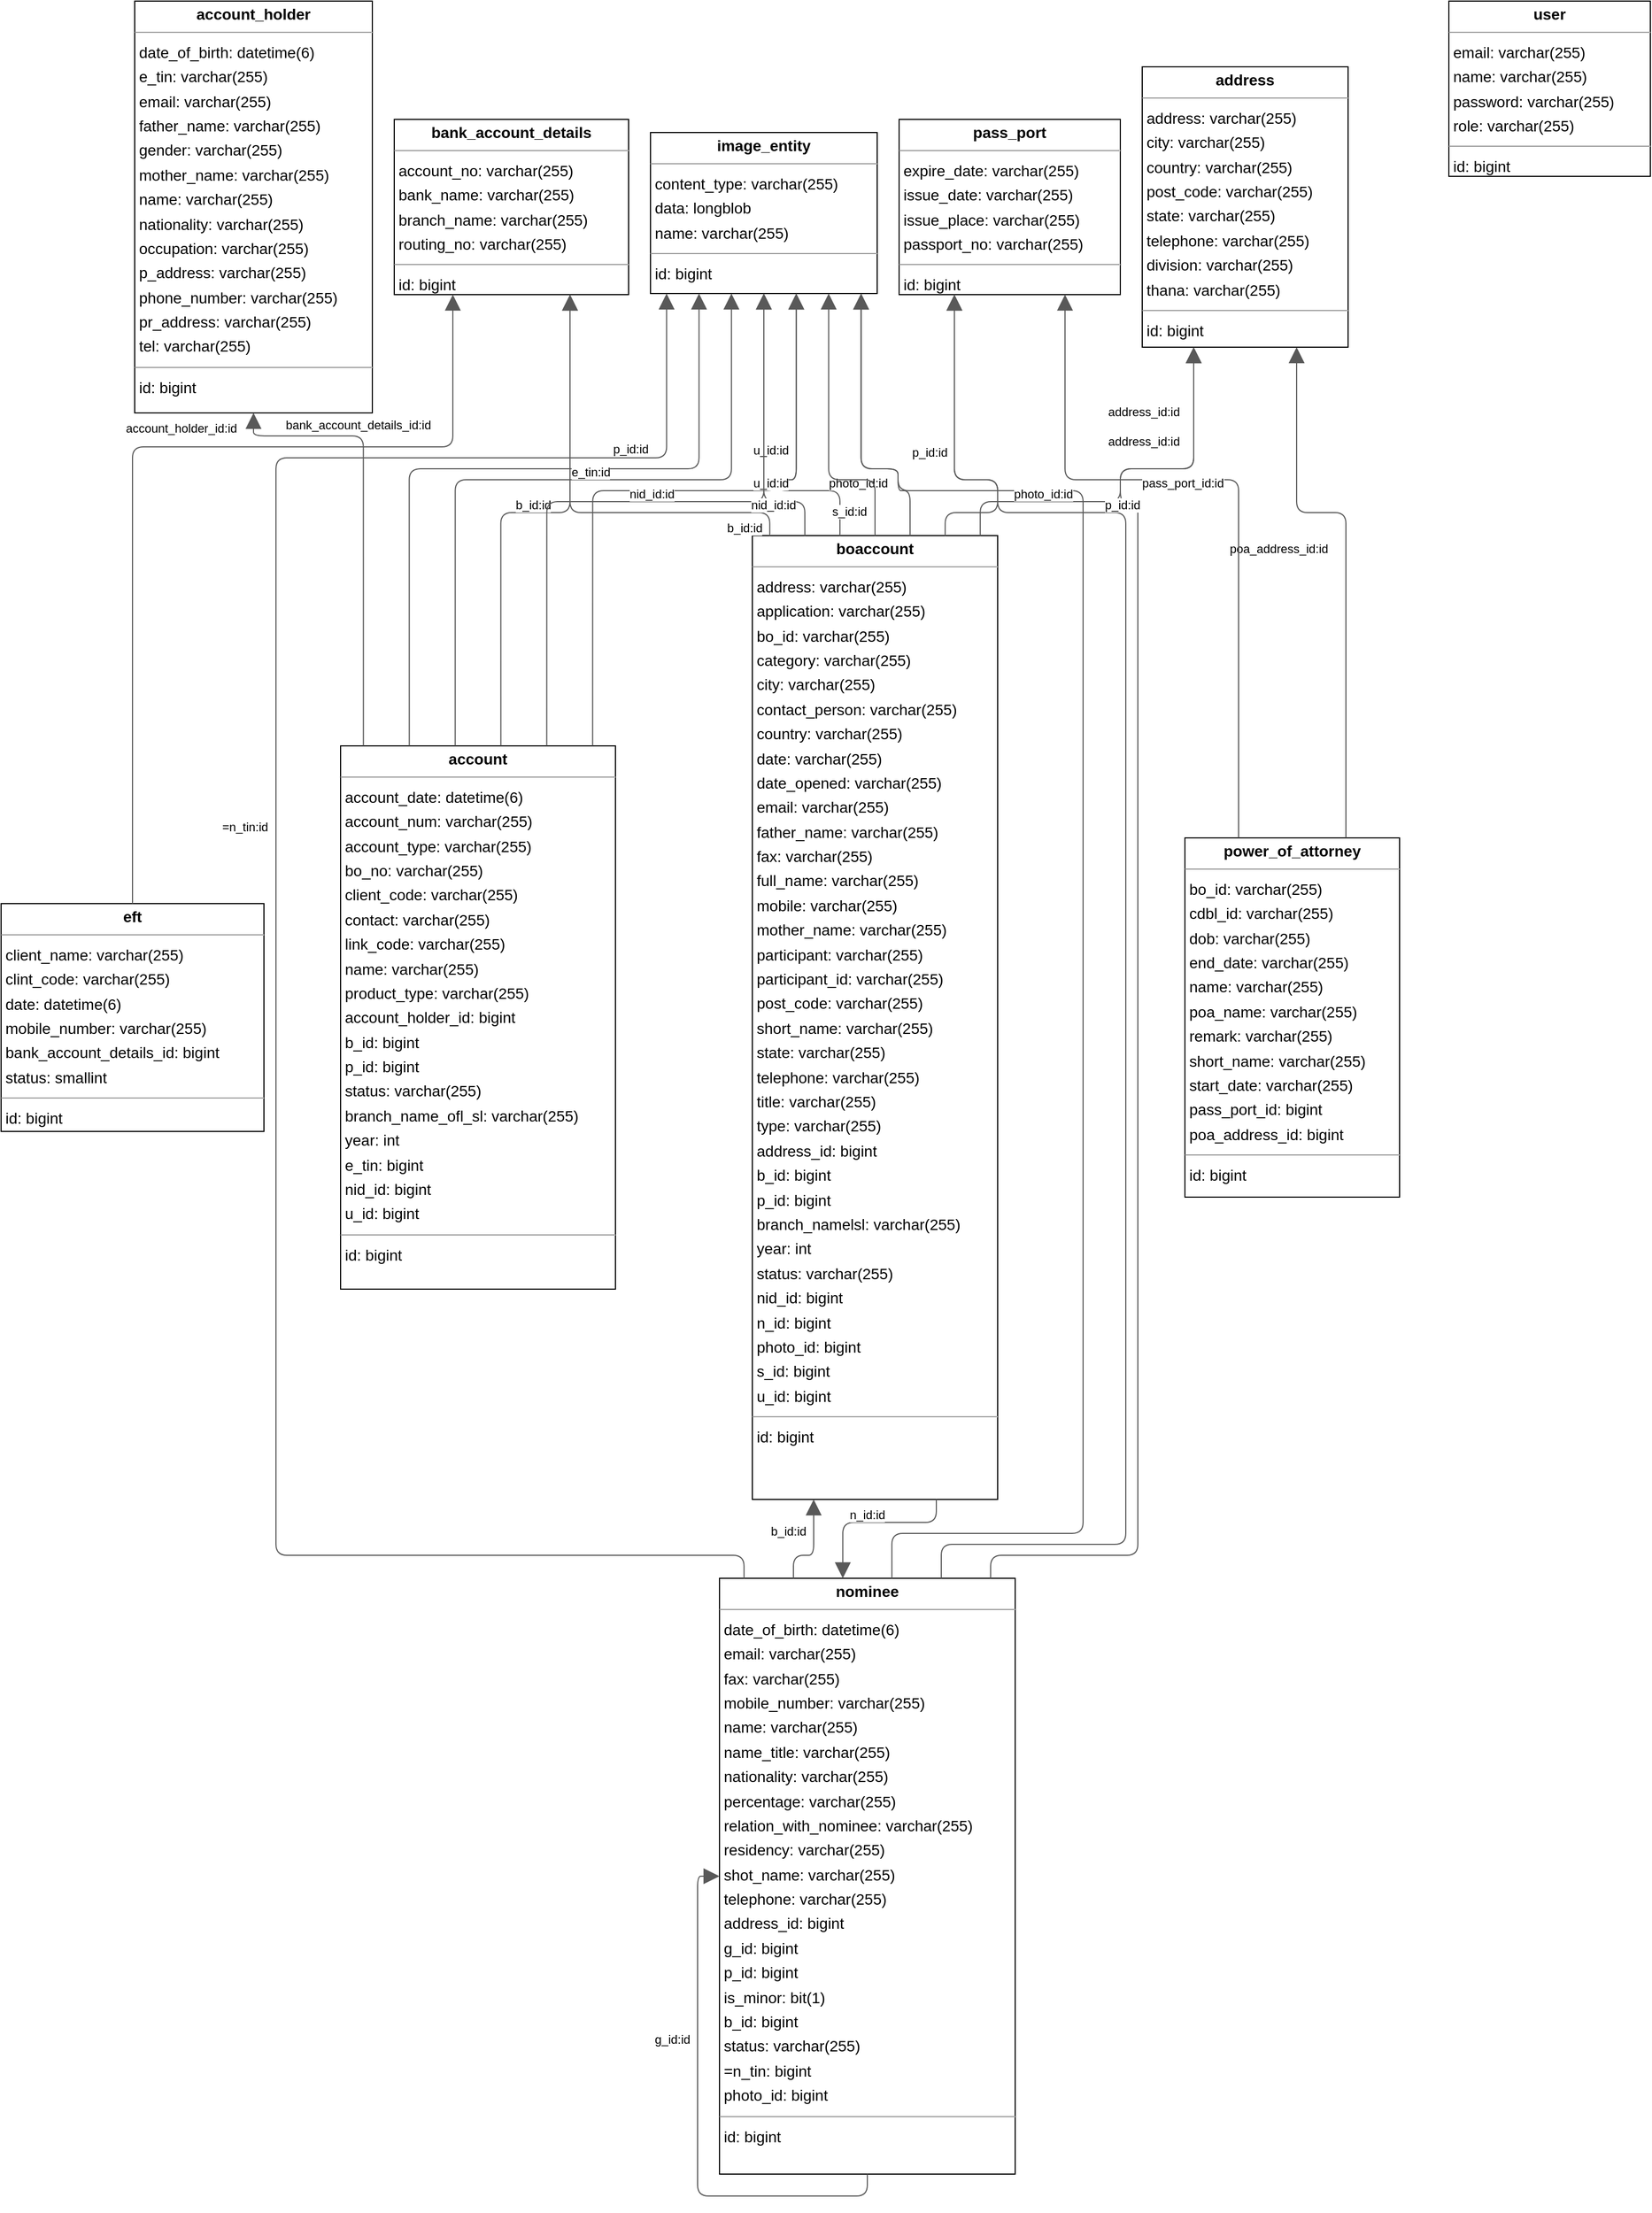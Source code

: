 <mxGraphModel dx="0" dy="0" grid="1" gridSize="10" guides="1" tooltips="1" connect="1" arrows="1" fold="1" page="0" pageScale="1" background="none" math="0" shadow="0">
  <root>
    <mxCell id="0" />
    <mxCell id="1" parent="0" />
    <mxCell id="node1" parent="1" vertex="1" value="&lt;p style=&quot;margin:0px;margin-top:4px;text-align:center;&quot;&gt;&lt;b&gt;account&lt;/b&gt;&lt;/p&gt;&lt;hr size=&quot;1&quot;/&gt;&lt;p style=&quot;margin:0 0 0 4px;line-height:1.6;&quot;&gt; account_date: datetime(6)&lt;br/&gt; account_num: varchar(255)&lt;br/&gt; account_type: varchar(255)&lt;br/&gt; bo_no: varchar(255)&lt;br/&gt; client_code: varchar(255)&lt;br/&gt; contact: varchar(255)&lt;br/&gt; link_code: varchar(255)&lt;br/&gt; name: varchar(255)&lt;br/&gt; product_type: varchar(255)&lt;br/&gt; account_holder_id: bigint&lt;br/&gt; b_id: bigint&lt;br/&gt; p_id: bigint&lt;br/&gt; status: varchar(255)&lt;br/&gt; branch_name_ofl_sl: varchar(255)&lt;br/&gt; year: int&lt;br/&gt; e_tin: bigint&lt;br/&gt; nid_id: bigint&lt;br/&gt; u_id: bigint&lt;/p&gt;&lt;hr size=&quot;1&quot;/&gt;&lt;p style=&quot;margin:0 0 0 4px;line-height:1.6;&quot;&gt; id: bigint&lt;/p&gt;" style="verticalAlign=top;align=left;overflow=fill;fontSize=14;fontFamily=Helvetica;html=1;rounded=0;shadow=0;comic=0;labelBackgroundColor=none;strokeWidth=1;">
      <mxGeometry x="175" y="240" width="251" height="496" as="geometry" />
    </mxCell>
    <mxCell id="node3" parent="1" vertex="1" value="&lt;p style=&quot;margin:0px;margin-top:4px;text-align:center;&quot;&gt;&lt;b&gt;account_holder&lt;/b&gt;&lt;/p&gt;&lt;hr size=&quot;1&quot;/&gt;&lt;p style=&quot;margin:0 0 0 4px;line-height:1.6;&quot;&gt; date_of_birth: datetime(6)&lt;br/&gt; e_tin: varchar(255)&lt;br/&gt; email: varchar(255)&lt;br/&gt; father_name: varchar(255)&lt;br/&gt; gender: varchar(255)&lt;br/&gt; mother_name: varchar(255)&lt;br/&gt; name: varchar(255)&lt;br/&gt; nationality: varchar(255)&lt;br/&gt; occupation: varchar(255)&lt;br/&gt; p_address: varchar(255)&lt;br/&gt; phone_number: varchar(255)&lt;br/&gt; pr_address: varchar(255)&lt;br/&gt; tel: varchar(255)&lt;/p&gt;&lt;hr size=&quot;1&quot;/&gt;&lt;p style=&quot;margin:0 0 0 4px;line-height:1.6;&quot;&gt; id: bigint&lt;/p&gt;" style="verticalAlign=top;align=left;overflow=fill;fontSize=14;fontFamily=Helvetica;html=1;rounded=0;shadow=0;comic=0;labelBackgroundColor=none;strokeWidth=1;">
      <mxGeometry x="-13" y="-440" width="217" height="376" as="geometry" />
    </mxCell>
    <mxCell id="node2" parent="1" vertex="1" value="&lt;p style=&quot;margin:0px;margin-top:4px;text-align:center;&quot;&gt;&lt;b&gt;address&lt;/b&gt;&lt;/p&gt;&lt;hr size=&quot;1&quot;/&gt;&lt;p style=&quot;margin:0 0 0 4px;line-height:1.6;&quot;&gt; address: varchar(255)&lt;br/&gt; city: varchar(255)&lt;br/&gt; country: varchar(255)&lt;br/&gt; post_code: varchar(255)&lt;br/&gt; state: varchar(255)&lt;br/&gt; telephone: varchar(255)&lt;br/&gt; division: varchar(255)&lt;br/&gt; thana: varchar(255)&lt;/p&gt;&lt;hr size=&quot;1&quot;/&gt;&lt;p style=&quot;margin:0 0 0 4px;line-height:1.6;&quot;&gt; id: bigint&lt;/p&gt;" style="verticalAlign=top;align=left;overflow=fill;fontSize=14;fontFamily=Helvetica;html=1;rounded=0;shadow=0;comic=0;labelBackgroundColor=none;strokeWidth=1;">
      <mxGeometry x="907" y="-380" width="188" height="256" as="geometry" />
    </mxCell>
    <mxCell id="node7" parent="1" vertex="1" value="&lt;p style=&quot;margin:0px;margin-top:4px;text-align:center;&quot;&gt;&lt;b&gt;bank_account_details&lt;/b&gt;&lt;/p&gt;&lt;hr size=&quot;1&quot;/&gt;&lt;p style=&quot;margin:0 0 0 4px;line-height:1.6;&quot;&gt; account_no: varchar(255)&lt;br/&gt; bank_name: varchar(255)&lt;br/&gt; branch_name: varchar(255)&lt;br/&gt; routing_no: varchar(255)&lt;/p&gt;&lt;hr size=&quot;1&quot;/&gt;&lt;p style=&quot;margin:0 0 0 4px;line-height:1.6;&quot;&gt; id: bigint&lt;/p&gt;" style="verticalAlign=top;align=left;overflow=fill;fontSize=14;fontFamily=Helvetica;html=1;rounded=0;shadow=0;comic=0;labelBackgroundColor=none;strokeWidth=1;">
      <mxGeometry x="224" y="-332" width="214" height="160" as="geometry" />
    </mxCell>
    <mxCell id="node0" parent="1" vertex="1" value="&lt;p style=&quot;margin:0px;margin-top:4px;text-align:center;&quot;&gt;&lt;b&gt;boaccount&lt;/b&gt;&lt;/p&gt;&lt;hr size=&quot;1&quot;/&gt;&lt;p style=&quot;margin:0 0 0 4px;line-height:1.6;&quot;&gt; address: varchar(255)&lt;br/&gt; application: varchar(255)&lt;br/&gt; bo_id: varchar(255)&lt;br/&gt; category: varchar(255)&lt;br/&gt; city: varchar(255)&lt;br/&gt; contact_person: varchar(255)&lt;br/&gt; country: varchar(255)&lt;br/&gt; date: varchar(255)&lt;br/&gt; date_opened: varchar(255)&lt;br/&gt; email: varchar(255)&lt;br/&gt; father_name: varchar(255)&lt;br/&gt; fax: varchar(255)&lt;br/&gt; full_name: varchar(255)&lt;br/&gt; mobile: varchar(255)&lt;br/&gt; mother_name: varchar(255)&lt;br/&gt; participant: varchar(255)&lt;br/&gt; participant_id: varchar(255)&lt;br/&gt; post_code: varchar(255)&lt;br/&gt; short_name: varchar(255)&lt;br/&gt; state: varchar(255)&lt;br/&gt; telephone: varchar(255)&lt;br/&gt; title: varchar(255)&lt;br/&gt; type: varchar(255)&lt;br/&gt; address_id: bigint&lt;br/&gt; b_id: bigint&lt;br/&gt; p_id: bigint&lt;br/&gt; branch_namelsl: varchar(255)&lt;br/&gt; year: int&lt;br/&gt; status: varchar(255)&lt;br/&gt; nid_id: bigint&lt;br/&gt; n_id: bigint&lt;br/&gt; photo_id: bigint&lt;br/&gt; s_id: bigint&lt;br/&gt; u_id: bigint&lt;/p&gt;&lt;hr size=&quot;1&quot;/&gt;&lt;p style=&quot;margin:0 0 0 4px;line-height:1.6;&quot;&gt; id: bigint&lt;/p&gt;" style="verticalAlign=top;align=left;overflow=fill;fontSize=14;fontFamily=Helvetica;html=1;rounded=0;shadow=0;comic=0;labelBackgroundColor=none;strokeWidth=1;">
      <mxGeometry x="551" y="48" width="224" height="880" as="geometry" />
    </mxCell>
    <mxCell id="node10" parent="1" vertex="1" value="&lt;p style=&quot;margin:0px;margin-top:4px;text-align:center;&quot;&gt;&lt;b&gt;eft&lt;/b&gt;&lt;/p&gt;&lt;hr size=&quot;1&quot;/&gt;&lt;p style=&quot;margin:0 0 0 4px;line-height:1.6;&quot;&gt; client_name: varchar(255)&lt;br/&gt; clint_code: varchar(255)&lt;br/&gt; date: datetime(6)&lt;br/&gt; mobile_number: varchar(255)&lt;br/&gt; bank_account_details_id: bigint&lt;br/&gt; status: smallint&lt;/p&gt;&lt;hr size=&quot;1&quot;/&gt;&lt;p style=&quot;margin:0 0 0 4px;line-height:1.6;&quot;&gt; id: bigint&lt;/p&gt;" style="verticalAlign=top;align=left;overflow=fill;fontSize=14;fontFamily=Helvetica;html=1;rounded=0;shadow=0;comic=0;labelBackgroundColor=none;strokeWidth=1;">
      <mxGeometry x="-135" y="384" width="240" height="208" as="geometry" />
    </mxCell>
    <mxCell id="node9" parent="1" vertex="1" value="&lt;p style=&quot;margin:0px;margin-top:4px;text-align:center;&quot;&gt;&lt;b&gt;image_entity&lt;/b&gt;&lt;/p&gt;&lt;hr size=&quot;1&quot;/&gt;&lt;p style=&quot;margin:0 0 0 4px;line-height:1.6;&quot;&gt; content_type: varchar(255)&lt;br/&gt; data: longblob&lt;br/&gt; name: varchar(255)&lt;/p&gt;&lt;hr size=&quot;1&quot;/&gt;&lt;p style=&quot;margin:0 0 0 4px;line-height:1.6;&quot;&gt; id: bigint&lt;/p&gt;" style="verticalAlign=top;align=left;overflow=fill;fontSize=14;fontFamily=Helvetica;html=1;rounded=0;shadow=0;comic=0;labelBackgroundColor=none;strokeWidth=1;">
      <mxGeometry x="458" y="-320" width="207" height="147" as="geometry" />
    </mxCell>
    <mxCell id="node5" parent="1" vertex="1" value="&lt;p style=&quot;margin:0px;margin-top:4px;text-align:center;&quot;&gt;&lt;b&gt;nominee&lt;/b&gt;&lt;/p&gt;&lt;hr size=&quot;1&quot;/&gt;&lt;p style=&quot;margin:0 0 0 4px;line-height:1.6;&quot;&gt; date_of_birth: datetime(6)&lt;br/&gt; email: varchar(255)&lt;br/&gt; fax: varchar(255)&lt;br/&gt; mobile_number: varchar(255)&lt;br/&gt; name: varchar(255)&lt;br/&gt; name_title: varchar(255)&lt;br/&gt; nationality: varchar(255)&lt;br/&gt; percentage: varchar(255)&lt;br/&gt; relation_with_nominee: varchar(255)&lt;br/&gt; residency: varchar(255)&lt;br/&gt; shot_name: varchar(255)&lt;br/&gt; telephone: varchar(255)&lt;br/&gt; address_id: bigint&lt;br/&gt; g_id: bigint&lt;br/&gt; p_id: bigint&lt;br/&gt; is_minor: bit(1)&lt;br/&gt; b_id: bigint&lt;br/&gt; status: varchar(255)&lt;br/&gt; =n_tin: bigint&lt;br/&gt; photo_id: bigint&lt;/p&gt;&lt;hr size=&quot;1&quot;/&gt;&lt;p style=&quot;margin:0 0 0 4px;line-height:1.6;&quot;&gt; id: bigint&lt;/p&gt;" style="verticalAlign=top;align=left;overflow=fill;fontSize=14;fontFamily=Helvetica;html=1;rounded=0;shadow=0;comic=0;labelBackgroundColor=none;strokeWidth=1;">
      <mxGeometry x="521" y="1000" width="270" height="544" as="geometry" />
    </mxCell>
    <mxCell id="node8" parent="1" vertex="1" value="&lt;p style=&quot;margin:0px;margin-top:4px;text-align:center;&quot;&gt;&lt;b&gt;pass_port&lt;/b&gt;&lt;/p&gt;&lt;hr size=&quot;1&quot;/&gt;&lt;p style=&quot;margin:0 0 0 4px;line-height:1.6;&quot;&gt; expire_date: varchar(255)&lt;br/&gt; issue_date: varchar(255)&lt;br/&gt; issue_place: varchar(255)&lt;br/&gt; passport_no: varchar(255)&lt;/p&gt;&lt;hr size=&quot;1&quot;/&gt;&lt;p style=&quot;margin:0 0 0 4px;line-height:1.6;&quot;&gt; id: bigint&lt;/p&gt;" style="verticalAlign=top;align=left;overflow=fill;fontSize=14;fontFamily=Helvetica;html=1;rounded=0;shadow=0;comic=0;labelBackgroundColor=none;strokeWidth=1;">
      <mxGeometry x="685" y="-332" width="202" height="160" as="geometry" />
    </mxCell>
    <mxCell id="node4" parent="1" vertex="1" value="&lt;p style=&quot;margin:0px;margin-top:4px;text-align:center;&quot;&gt;&lt;b&gt;power_of_attorney&lt;/b&gt;&lt;/p&gt;&lt;hr size=&quot;1&quot;/&gt;&lt;p style=&quot;margin:0 0 0 4px;line-height:1.6;&quot;&gt; bo_id: varchar(255)&lt;br/&gt; cdbl_id: varchar(255)&lt;br/&gt; dob: varchar(255)&lt;br/&gt; end_date: varchar(255)&lt;br/&gt; name: varchar(255)&lt;br/&gt; poa_name: varchar(255)&lt;br/&gt; remark: varchar(255)&lt;br/&gt; short_name: varchar(255)&lt;br/&gt; start_date: varchar(255)&lt;br/&gt; pass_port_id: bigint&lt;br/&gt; poa_address_id: bigint&lt;/p&gt;&lt;hr size=&quot;1&quot;/&gt;&lt;p style=&quot;margin:0 0 0 4px;line-height:1.6;&quot;&gt; id: bigint&lt;/p&gt;" style="verticalAlign=top;align=left;overflow=fill;fontSize=14;fontFamily=Helvetica;html=1;rounded=0;shadow=0;comic=0;labelBackgroundColor=none;strokeWidth=1;">
      <mxGeometry x="946" y="324" width="196" height="328" as="geometry" />
    </mxCell>
    <mxCell id="node6" parent="1" vertex="1" value="&lt;p style=&quot;margin:0px;margin-top:4px;text-align:center;&quot;&gt;&lt;b&gt;user&lt;/b&gt;&lt;/p&gt;&lt;hr size=&quot;1&quot;/&gt;&lt;p style=&quot;margin:0 0 0 4px;line-height:1.6;&quot;&gt; email: varchar(255)&lt;br/&gt; name: varchar(255)&lt;br/&gt; password: varchar(255)&lt;br/&gt; role: varchar(255)&lt;/p&gt;&lt;hr size=&quot;1&quot;/&gt;&lt;p style=&quot;margin:0 0 0 4px;line-height:1.6;&quot;&gt; id: bigint&lt;/p&gt;" style="verticalAlign=top;align=left;overflow=fill;fontSize=14;fontFamily=Helvetica;html=1;rounded=0;shadow=0;comic=0;labelBackgroundColor=none;strokeWidth=1;">
      <mxGeometry x="1187" y="-440" width="184" height="160" as="geometry" />
    </mxCell>
    <mxCell id="edge5" edge="1" value="" parent="1" source="node1" target="node3" style="html=1;rounded=1;edgeStyle=orthogonalEdgeStyle;dashed=0;startArrow=none;endArrow=block;endSize=12;strokeColor=#595959;exitX=0.083;exitY=0.000;exitDx=0;exitDy=0;entryX=0.500;entryY=1.000;entryDx=0;entryDy=0;">
      <mxGeometry width="50" height="50" relative="1" as="geometry">
        <Array as="points">
          <mxPoint x="196" y="-43" />
          <mxPoint x="96" y="-43" />
        </Array>
      </mxGeometry>
    </mxCell>
    <mxCell id="label32" parent="edge5" vertex="1" connectable="0" value="account_holder_id:id" style="edgeLabel;resizable=0;html=1;align=left;verticalAlign=top;strokeColor=default;">
      <mxGeometry x="-23" y="-63" as="geometry" />
    </mxCell>
    <mxCell id="edge19" edge="1" value="" parent="1" source="node1" target="node7" style="html=1;rounded=1;edgeStyle=orthogonalEdgeStyle;dashed=0;startArrow=none;endArrow=block;endSize=12;strokeColor=#595959;exitX=0.583;exitY=0.000;exitDx=0;exitDy=0;entryX=0.750;entryY=1.000;entryDx=0;entryDy=0;">
      <mxGeometry width="50" height="50" relative="1" as="geometry">
        <Array as="points">
          <mxPoint x="321" y="27" />
          <mxPoint x="385" y="27" />
        </Array>
      </mxGeometry>
    </mxCell>
    <mxCell id="label116" parent="edge19" vertex="1" connectable="0" value="b_id:id" style="edgeLabel;resizable=0;html=1;align=left;verticalAlign=top;strokeColor=default;">
      <mxGeometry x="333" y="7" as="geometry" />
    </mxCell>
    <mxCell id="edge0" edge="1" value="" parent="1" source="node1" target="node9" style="html=1;rounded=1;edgeStyle=orthogonalEdgeStyle;dashed=0;startArrow=none;endArrow=block;endSize=12;strokeColor=#595959;exitX=0.917;exitY=0.000;exitDx=0;exitDy=0;entryX=0.643;entryY=1.000;entryDx=0;entryDy=0;">
      <mxGeometry width="50" height="50" relative="1" as="geometry">
        <Array as="points">
          <mxPoint x="405" y="7" />
          <mxPoint x="573" y="7" />
          <mxPoint x="573" y="-3" />
          <mxPoint x="591" y="-3" />
        </Array>
      </mxGeometry>
    </mxCell>
    <mxCell id="label2" parent="edge0" vertex="1" connectable="0" value="u_id:id" style="edgeLabel;resizable=0;html=1;align=left;verticalAlign=top;strokeColor=default;">
      <mxGeometry x="550" y="-43" as="geometry" />
    </mxCell>
    <mxCell id="edge9" edge="1" value="" parent="1" source="node1" target="node9" style="html=1;rounded=1;edgeStyle=orthogonalEdgeStyle;dashed=0;startArrow=none;endArrow=block;endSize=12;strokeColor=#595959;exitX=0.750;exitY=0.000;exitDx=0;exitDy=0;entryX=0.500;entryY=1.000;entryDx=0;entryDy=0;">
      <mxGeometry width="50" height="50" relative="1" as="geometry">
        <Array as="points">
          <mxPoint x="363" y="17" />
          <mxPoint x="562" y="17" />
        </Array>
      </mxGeometry>
    </mxCell>
    <mxCell id="label56" parent="edge9" vertex="1" connectable="0" value="nid_id:id" style="edgeLabel;resizable=0;html=1;align=left;verticalAlign=top;strokeColor=default;">
      <mxGeometry x="437" y="-3" as="geometry" />
    </mxCell>
    <mxCell id="edge18" edge="1" value="" parent="1" source="node1" target="node9" style="html=1;rounded=1;edgeStyle=orthogonalEdgeStyle;dashed=0;startArrow=none;endArrow=block;endSize=12;strokeColor=#595959;exitX=0.250;exitY=0.000;exitDx=0;exitDy=0;entryX=0.214;entryY=1.000;entryDx=0;entryDy=0;">
      <mxGeometry width="50" height="50" relative="1" as="geometry">
        <Array as="points">
          <mxPoint x="238" y="-13" />
          <mxPoint x="503" y="-13" />
        </Array>
      </mxGeometry>
    </mxCell>
    <mxCell id="label110" parent="edge18" vertex="1" connectable="0" value="p_id:id" style="edgeLabel;resizable=0;html=1;align=left;verticalAlign=top;strokeColor=default;">
      <mxGeometry x="422" y="-44" as="geometry" />
    </mxCell>
    <mxCell id="edge21" edge="1" value="" parent="1" source="node1" target="node9" style="html=1;rounded=1;edgeStyle=orthogonalEdgeStyle;dashed=0;startArrow=none;endArrow=block;endSize=12;strokeColor=#595959;exitX=0.417;exitY=0.000;exitDx=0;exitDy=0;entryX=0.357;entryY=1.000;entryDx=0;entryDy=0;">
      <mxGeometry width="50" height="50" relative="1" as="geometry">
        <Array as="points">
          <mxPoint x="280" y="-3" />
          <mxPoint x="532" y="-3" />
        </Array>
      </mxGeometry>
    </mxCell>
    <mxCell id="label128" parent="edge21" vertex="1" connectable="0" value="e_tin:id" style="edgeLabel;resizable=0;html=1;align=left;verticalAlign=top;strokeColor=default;">
      <mxGeometry x="384" y="-23" as="geometry" />
    </mxCell>
    <mxCell id="edge15" edge="1" value="" parent="1" source="node0" target="node2" style="html=1;rounded=1;edgeStyle=orthogonalEdgeStyle;dashed=0;startArrow=none;endArrow=block;endSize=12;strokeColor=#595959;exitX=0.929;exitY=0.000;exitDx=0;exitDy=0;entryX=0.250;entryY=1.000;entryDx=0;entryDy=0;">
      <mxGeometry width="50" height="50" relative="1" as="geometry">
        <Array as="points">
          <mxPoint x="759" y="17" />
          <mxPoint x="887" y="17" />
          <mxPoint x="887" y="-13" />
          <mxPoint x="954" y="-13" />
        </Array>
      </mxGeometry>
    </mxCell>
    <mxCell id="label92" parent="edge15" vertex="1" connectable="0" value="address_id:id" style="edgeLabel;resizable=0;html=1;align=left;verticalAlign=top;strokeColor=default;">
      <mxGeometry x="874" y="-51" as="geometry" />
    </mxCell>
    <mxCell id="edge10" edge="1" value="" parent="1" source="node0" target="node7" style="html=1;rounded=1;edgeStyle=orthogonalEdgeStyle;dashed=0;startArrow=none;endArrow=block;endSize=12;strokeColor=#595959;exitX=0.071;exitY=0.000;exitDx=0;exitDy=0;entryX=0.750;entryY=1.000;entryDx=0;entryDy=0;">
      <mxGeometry width="50" height="50" relative="1" as="geometry">
        <Array as="points">
          <mxPoint x="567" y="27" />
          <mxPoint x="385" y="27" />
        </Array>
      </mxGeometry>
    </mxCell>
    <mxCell id="label62" parent="edge10" vertex="1" connectable="0" value="b_id:id" style="edgeLabel;resizable=0;html=1;align=left;verticalAlign=top;strokeColor=default;">
      <mxGeometry x="526" y="28" as="geometry" />
    </mxCell>
    <mxCell id="edge3" edge="1" value="" parent="1" source="node0" target="node9" style="html=1;rounded=1;edgeStyle=orthogonalEdgeStyle;dashed=0;startArrow=none;endArrow=block;endSize=12;strokeColor=#595959;exitX=0.357;exitY=0.000;exitDx=0;exitDy=0;entryX=0.643;entryY=1.000;entryDx=0;entryDy=0;">
      <mxGeometry width="50" height="50" relative="1" as="geometry">
        <Array as="points">
          <mxPoint x="631" y="7" />
          <mxPoint x="573" y="7" />
          <mxPoint x="573" y="-3" />
          <mxPoint x="591" y="-3" />
        </Array>
      </mxGeometry>
    </mxCell>
    <mxCell id="label20" parent="edge3" vertex="1" connectable="0" value="u_id:id" style="edgeLabel;resizable=0;html=1;align=left;verticalAlign=top;strokeColor=default;">
      <mxGeometry x="550" y="-13" as="geometry" />
    </mxCell>
    <mxCell id="edge12" edge="1" value="" parent="1" source="node0" target="node9" style="html=1;rounded=1;edgeStyle=orthogonalEdgeStyle;dashed=0;startArrow=none;endArrow=block;endSize=12;strokeColor=#595959;exitX=0.214;exitY=0.000;exitDx=0;exitDy=0;entryX=0.500;entryY=1.000;entryDx=0;entryDy=0;">
      <mxGeometry width="50" height="50" relative="1" as="geometry">
        <Array as="points">
          <mxPoint x="599" y="17" />
          <mxPoint x="562" y="17" />
        </Array>
      </mxGeometry>
    </mxCell>
    <mxCell id="label74" parent="edge12" vertex="1" connectable="0" value="nid_id:id" style="edgeLabel;resizable=0;html=1;align=left;verticalAlign=top;strokeColor=default;">
      <mxGeometry x="548" y="7" as="geometry" />
    </mxCell>
    <mxCell id="edge14" edge="1" value="" parent="1" source="node0" target="node9" style="html=1;rounded=1;edgeStyle=orthogonalEdgeStyle;dashed=0;startArrow=none;endArrow=block;endSize=12;strokeColor=#595959;exitX=0.643;exitY=0.000;exitDx=0;exitDy=0;entryX=0.929;entryY=1.000;entryDx=0;entryDy=0;">
      <mxGeometry width="50" height="50" relative="1" as="geometry">
        <Array as="points">
          <mxPoint x="695" y="7" />
          <mxPoint x="684" y="7" />
          <mxPoint x="684" y="-13" />
          <mxPoint x="650" y="-13" />
        </Array>
      </mxGeometry>
    </mxCell>
    <mxCell id="label86" parent="edge14" vertex="1" connectable="0" value="photo_id:id" style="edgeLabel;resizable=0;html=1;align=left;verticalAlign=top;strokeColor=default;">
      <mxGeometry x="619" y="-13" as="geometry" />
    </mxCell>
    <mxCell id="edge20" edge="1" value="" parent="1" source="node0" target="node9" style="html=1;rounded=1;edgeStyle=orthogonalEdgeStyle;dashed=0;startArrow=none;endArrow=block;endSize=12;strokeColor=#595959;exitX=0.500;exitY=0.000;exitDx=0;exitDy=0;entryX=0.786;entryY=1.000;entryDx=0;entryDy=0;">
      <mxGeometry width="50" height="50" relative="1" as="geometry">
        <Array as="points">
          <mxPoint x="663" y="-3" />
          <mxPoint x="621" y="-3" />
        </Array>
      </mxGeometry>
    </mxCell>
    <mxCell id="label122" parent="edge20" vertex="1" connectable="0" value="s_id:id" style="edgeLabel;resizable=0;html=1;align=left;verticalAlign=top;strokeColor=default;">
      <mxGeometry x="622" y="13" as="geometry" />
    </mxCell>
    <mxCell id="edge13" edge="1" value="" parent="1" source="node0" target="node5" style="html=1;rounded=1;edgeStyle=orthogonalEdgeStyle;dashed=0;startArrow=none;endArrow=block;endSize=12;strokeColor=#595959;exitX=0.750;exitY=1.000;exitDx=0;exitDy=0;entryX=0.417;entryY=0.000;entryDx=0;entryDy=0;">
      <mxGeometry width="50" height="50" relative="1" as="geometry">
        <Array as="points">
          <mxPoint x="719" y="949" />
          <mxPoint x="634" y="949" />
        </Array>
      </mxGeometry>
    </mxCell>
    <mxCell id="label80" parent="edge13" vertex="1" connectable="0" value="n_id:id" style="edgeLabel;resizable=0;html=1;align=left;verticalAlign=top;strokeColor=default;">
      <mxGeometry x="638" y="929" as="geometry" />
    </mxCell>
    <mxCell id="edge2" edge="1" value="" parent="1" source="node0" target="node8" style="html=1;rounded=1;edgeStyle=orthogonalEdgeStyle;dashed=0;startArrow=none;endArrow=block;endSize=12;strokeColor=#595959;exitX=0.786;exitY=0.000;exitDx=0;exitDy=0;entryX=0.250;entryY=1.000;entryDx=0;entryDy=0;">
      <mxGeometry width="50" height="50" relative="1" as="geometry">
        <Array as="points">
          <mxPoint x="727" y="27" />
          <mxPoint x="775" y="27" />
          <mxPoint x="775" y="-3" />
          <mxPoint x="736" y="-3" />
        </Array>
      </mxGeometry>
    </mxCell>
    <mxCell id="label14" parent="edge2" vertex="1" connectable="0" value="p_id:id" style="edgeLabel;resizable=0;html=1;align=left;verticalAlign=top;strokeColor=default;">
      <mxGeometry x="695" y="-41" as="geometry" />
    </mxCell>
    <mxCell id="edge1" edge="1" value="" parent="1" source="node10" target="node7" style="html=1;rounded=1;edgeStyle=orthogonalEdgeStyle;dashed=0;startArrow=none;endArrow=block;endSize=12;strokeColor=#595959;exitX=0.500;exitY=0.000;exitDx=0;exitDy=0;entryX=0.250;entryY=1.000;entryDx=0;entryDy=0;">
      <mxGeometry width="50" height="50" relative="1" as="geometry">
        <Array as="points">
          <mxPoint x="-15" y="-33" />
          <mxPoint x="278" y="-33" />
        </Array>
      </mxGeometry>
    </mxCell>
    <mxCell id="label8" parent="edge1" vertex="1" connectable="0" value="bank_account_details_id:id" style="edgeLabel;resizable=0;html=1;align=left;verticalAlign=top;strokeColor=default;">
      <mxGeometry x="123" y="-66" as="geometry" />
    </mxCell>
    <mxCell id="edge16" edge="1" value="" parent="1" source="node5" target="node2" style="html=1;rounded=1;edgeStyle=orthogonalEdgeStyle;dashed=0;startArrow=none;endArrow=block;endSize=12;strokeColor=#595959;exitX=0.917;exitY=0.000;exitDx=0;exitDy=0;entryX=0.250;entryY=1.000;entryDx=0;entryDy=0;">
      <mxGeometry width="50" height="50" relative="1" as="geometry">
        <Array as="points">
          <mxPoint x="769" y="979" />
          <mxPoint x="903" y="979" />
          <mxPoint x="903" y="17" />
          <mxPoint x="887" y="17" />
          <mxPoint x="887" y="-13" />
          <mxPoint x="954" y="-13" />
        </Array>
      </mxGeometry>
    </mxCell>
    <mxCell id="label98" parent="edge16" vertex="1" connectable="0" value="address_id:id" style="edgeLabel;resizable=0;html=1;align=left;verticalAlign=top;strokeColor=default;">
      <mxGeometry x="874" y="-78" as="geometry" />
    </mxCell>
    <mxCell id="edge17" edge="1" value="" parent="1" source="node5" target="node0" style="html=1;rounded=1;edgeStyle=orthogonalEdgeStyle;dashed=0;startArrow=none;endArrow=block;endSize=12;strokeColor=#595959;exitX=0.250;exitY=0.000;exitDx=0;exitDy=0;entryX=0.250;entryY=1.000;entryDx=0;entryDy=0;">
      <mxGeometry width="50" height="50" relative="1" as="geometry">
        <Array as="points">
          <mxPoint x="589" y="979" />
          <mxPoint x="607" y="979" />
        </Array>
      </mxGeometry>
    </mxCell>
    <mxCell id="label104" parent="edge17" vertex="1" connectable="0" value="b_id:id" style="edgeLabel;resizable=0;html=1;align=left;verticalAlign=top;strokeColor=default;">
      <mxGeometry x="566" y="944" as="geometry" />
    </mxCell>
    <mxCell id="edge7" edge="1" value="" parent="1" source="node5" target="node9" style="html=1;rounded=1;edgeStyle=orthogonalEdgeStyle;dashed=0;startArrow=none;endArrow=block;endSize=12;strokeColor=#595959;exitX=0.083;exitY=0.000;exitDx=0;exitDy=0;entryX=0.071;entryY=1.000;entryDx=0;entryDy=0;">
      <mxGeometry width="50" height="50" relative="1" as="geometry">
        <Array as="points">
          <mxPoint x="544" y="979" />
          <mxPoint x="116" y="979" />
          <mxPoint x="116" y="-23" />
          <mxPoint x="473" y="-23" />
        </Array>
      </mxGeometry>
    </mxCell>
    <mxCell id="label44" parent="edge7" vertex="1" connectable="0" value="=n_tin:id" style="edgeLabel;resizable=0;html=1;align=left;verticalAlign=top;strokeColor=default;">
      <mxGeometry x="65" y="301" as="geometry" />
    </mxCell>
    <mxCell id="edge8" edge="1" value="" parent="1" source="node5" target="node9" style="html=1;rounded=1;edgeStyle=orthogonalEdgeStyle;dashed=0;startArrow=none;endArrow=block;endSize=12;strokeColor=#595959;exitX=0.583;exitY=0.000;exitDx=0;exitDy=0;entryX=0.929;entryY=1.000;entryDx=0;entryDy=0;">
      <mxGeometry width="50" height="50" relative="1" as="geometry">
        <Array as="points">
          <mxPoint x="679" y="959" />
          <mxPoint x="853" y="959" />
          <mxPoint x="853" y="7" />
          <mxPoint x="684" y="7" />
          <mxPoint x="684" y="-13" />
          <mxPoint x="650" y="-13" />
        </Array>
      </mxGeometry>
    </mxCell>
    <mxCell id="label50" parent="edge8" vertex="1" connectable="0" value="photo_id:id" style="edgeLabel;resizable=0;html=1;align=left;verticalAlign=top;strokeColor=default;">
      <mxGeometry x="788" y="-3" as="geometry" />
    </mxCell>
    <mxCell id="edge6" edge="1" value="" parent="1" source="node5" target="node5" style="html=1;rounded=1;edgeStyle=orthogonalEdgeStyle;dashed=0;startArrow=none;endArrow=block;endSize=12;strokeColor=#595959;exitX=0.500;exitY=1.000;exitDx=0;exitDy=0;entryX=0.000;entryY=0.500;entryDx=0;entryDy=0;">
      <mxGeometry width="50" height="50" relative="1" as="geometry">
        <Array as="points">
          <mxPoint x="656" y="1564" />
          <mxPoint x="501" y="1564" />
          <mxPoint x="501" y="1272" />
        </Array>
      </mxGeometry>
    </mxCell>
    <mxCell id="label38" parent="edge6" vertex="1" connectable="0" value="g_id:id" style="edgeLabel;resizable=0;html=1;align=left;verticalAlign=top;strokeColor=default;">
      <mxGeometry x="460" y="1408" as="geometry" />
    </mxCell>
    <mxCell id="edge22" edge="1" value="" parent="1" source="node5" target="node8" style="html=1;rounded=1;edgeStyle=orthogonalEdgeStyle;dashed=0;startArrow=none;endArrow=block;endSize=12;strokeColor=#595959;exitX=0.750;exitY=0.000;exitDx=0;exitDy=0;entryX=0.250;entryY=1.000;entryDx=0;entryDy=0;">
      <mxGeometry width="50" height="50" relative="1" as="geometry">
        <Array as="points">
          <mxPoint x="724" y="969" />
          <mxPoint x="892" y="969" />
          <mxPoint x="892" y="27" />
          <mxPoint x="775" y="27" />
          <mxPoint x="775" y="-3" />
          <mxPoint x="736" y="-3" />
        </Array>
      </mxGeometry>
    </mxCell>
    <mxCell id="label134" parent="edge22" vertex="1" connectable="0" value="p_id:id" style="edgeLabel;resizable=0;html=1;align=left;verticalAlign=top;strokeColor=default;">
      <mxGeometry x="871" y="7" as="geometry" />
    </mxCell>
    <mxCell id="edge11" edge="1" value="" parent="1" source="node4" target="node2" style="html=1;rounded=1;edgeStyle=orthogonalEdgeStyle;dashed=0;startArrow=none;endArrow=block;endSize=12;strokeColor=#595959;exitX=0.750;exitY=0.000;exitDx=0;exitDy=0;entryX=0.750;entryY=1.000;entryDx=0;entryDy=0;">
      <mxGeometry width="50" height="50" relative="1" as="geometry">
        <Array as="points">
          <mxPoint x="1093" y="27" />
          <mxPoint x="1048" y="27" />
        </Array>
      </mxGeometry>
    </mxCell>
    <mxCell id="label68" parent="edge11" vertex="1" connectable="0" value="poa_address_id:id" style="edgeLabel;resizable=0;html=1;align=left;verticalAlign=top;strokeColor=default;">
      <mxGeometry x="985" y="47" as="geometry" />
    </mxCell>
    <mxCell id="edge4" edge="1" value="" parent="1" source="node4" target="node8" style="html=1;rounded=1;edgeStyle=orthogonalEdgeStyle;dashed=0;startArrow=none;endArrow=block;endSize=12;strokeColor=#595959;exitX=0.250;exitY=0.000;exitDx=0;exitDy=0;entryX=0.750;entryY=1.000;entryDx=0;entryDy=0;">
      <mxGeometry width="50" height="50" relative="1" as="geometry">
        <Array as="points">
          <mxPoint x="995" y="-3" />
          <mxPoint x="837" y="-3" />
        </Array>
      </mxGeometry>
    </mxCell>
    <mxCell id="label26" parent="edge4" vertex="1" connectable="0" value="pass_port_id:id" style="edgeLabel;resizable=0;html=1;align=left;verticalAlign=top;strokeColor=default;">
      <mxGeometry x="905" y="-13" as="geometry" />
    </mxCell>
  </root>
</mxGraphModel>